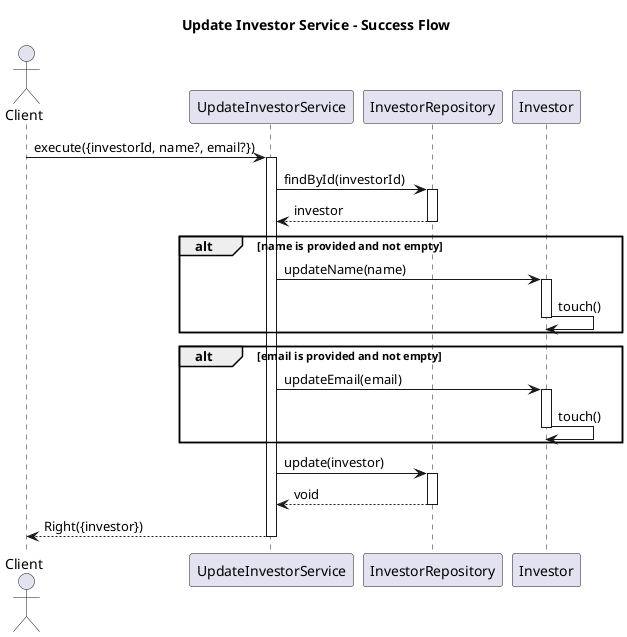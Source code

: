 @startuml Update Investor - Success Flow
title Update Investor Service - Success Flow

actor Client
participant UpdateInvestorService as Service
participant InvestorRepository as Repository
participant Investor

Client -> Service: execute({investorId, name?, email?})
activate Service

Service -> Repository: findById(investorId)
activate Repository
Repository --> Service: investor
deactivate Repository

alt name is provided and not empty
    Service -> Investor: updateName(name)
    activate Investor
    Investor -> Investor: touch()
    deactivate Investor
end

alt email is provided and not empty
    Service -> Investor: updateEmail(email)
    activate Investor
    Investor -> Investor: touch()
    deactivate Investor
end

Service -> Repository: update(investor)
activate Repository
Repository --> Service: void
deactivate Repository

Service --> Client: Right({investor})
deactivate Service
@enduml